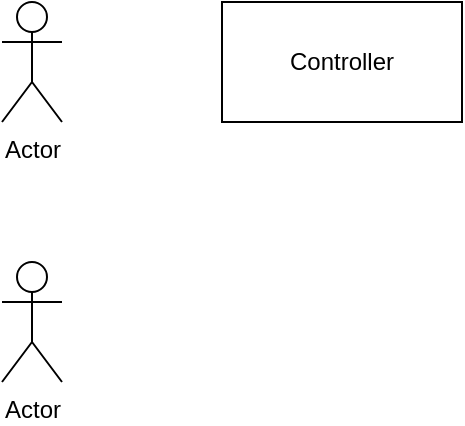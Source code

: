 <mxfile version="14.6.0" type="github">
  <diagram id="dvubAqMYufWWw5VFHjV8" name="Page-1">
    <mxGraphModel dx="1131" dy="605" grid="1" gridSize="10" guides="1" tooltips="1" connect="1" arrows="1" fold="1" page="1" pageScale="1" pageWidth="827" pageHeight="1169" math="0" shadow="0">
      <root>
        <mxCell id="0" />
        <mxCell id="1" parent="0" />
        <mxCell id="qI1njPn4hz53AsHsIAz3-1" value="Actor" style="shape=umlActor;verticalLabelPosition=bottom;verticalAlign=top;html=1;outlineConnect=0;" vertex="1" parent="1">
          <mxGeometry x="170" y="170" width="30" height="60" as="geometry" />
        </mxCell>
        <mxCell id="qI1njPn4hz53AsHsIAz3-2" value="Actor" style="shape=umlActor;verticalLabelPosition=bottom;verticalAlign=top;html=1;outlineConnect=0;" vertex="1" parent="1">
          <mxGeometry x="170" y="300" width="30" height="60" as="geometry" />
        </mxCell>
        <mxCell id="qI1njPn4hz53AsHsIAz3-3" value="Controller" style="rounded=0;whiteSpace=wrap;html=1;" vertex="1" parent="1">
          <mxGeometry x="280" y="170" width="120" height="60" as="geometry" />
        </mxCell>
      </root>
    </mxGraphModel>
  </diagram>
</mxfile>
